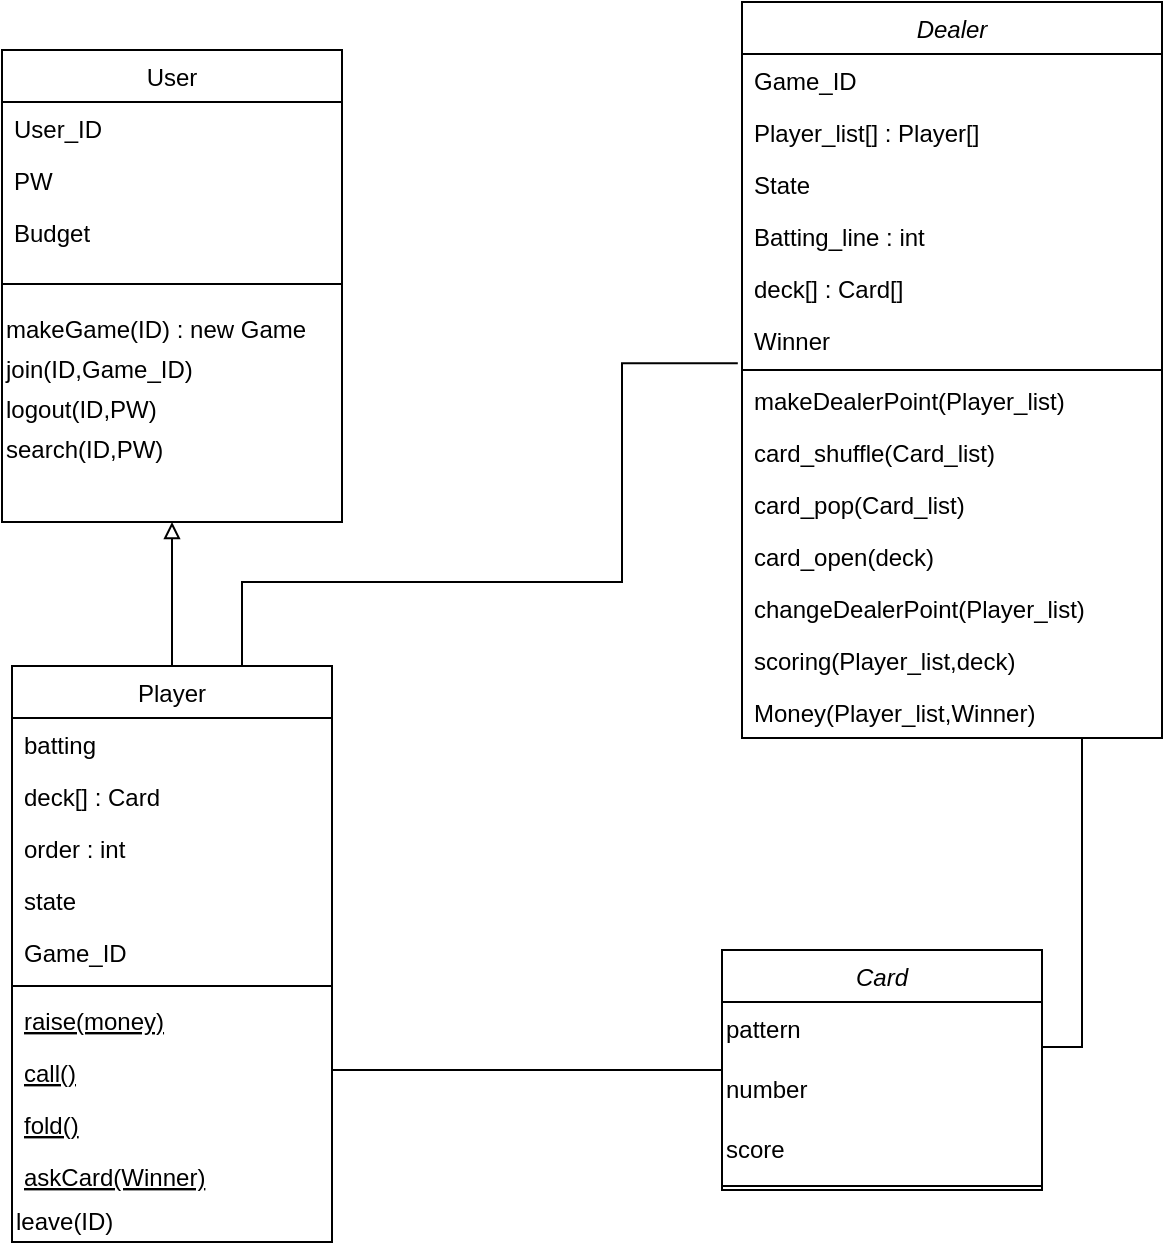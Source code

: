 <mxfile version="15.4.3" type="github">
  <diagram id="C5RBs43oDa-KdzZeNtuy" name="Page-1">
    <mxGraphModel dx="1038" dy="521" grid="1" gridSize="10" guides="1" tooltips="1" connect="1" arrows="1" fold="1" page="1" pageScale="1" pageWidth="827" pageHeight="1169" math="0" shadow="0">
      <root>
        <mxCell id="WIyWlLk6GJQsqaUBKTNV-0" />
        <mxCell id="WIyWlLk6GJQsqaUBKTNV-1" parent="WIyWlLk6GJQsqaUBKTNV-0" />
        <mxCell id="zkfFHV4jXpPFQw0GAbJ--0" value="Card" style="swimlane;fontStyle=2;align=center;verticalAlign=top;childLayout=stackLayout;horizontal=1;startSize=26;horizontalStack=0;resizeParent=1;resizeLast=0;collapsible=1;marginBottom=0;rounded=0;shadow=0;strokeWidth=1;" parent="WIyWlLk6GJQsqaUBKTNV-1" vertex="1">
          <mxGeometry x="490" y="694" width="160" height="120" as="geometry">
            <mxRectangle x="500" y="550" width="160" height="26" as="alternateBounds" />
          </mxGeometry>
        </mxCell>
        <mxCell id="aVy5NgrKJxcInvw91CEX-3" value="&lt;font face=&quot;helvetica&quot;&gt;pattern&amp;nbsp;&lt;/font&gt;" style="text;whiteSpace=wrap;html=1;" parent="zkfFHV4jXpPFQw0GAbJ--0" vertex="1">
          <mxGeometry y="26" width="160" height="30" as="geometry" />
        </mxCell>
        <mxCell id="-oYXn42rG6yn1-tWKpfB-52" value="&lt;font face=&quot;helvetica&quot;&gt;number&amp;nbsp;&lt;/font&gt;" style="text;whiteSpace=wrap;html=1;" parent="zkfFHV4jXpPFQw0GAbJ--0" vertex="1">
          <mxGeometry y="56" width="160" height="30" as="geometry" />
        </mxCell>
        <mxCell id="A0FgUV5dqqbP-1pk_dyr-15" value="&lt;font face=&quot;helvetica&quot;&gt;score&lt;/font&gt;" style="text;whiteSpace=wrap;html=1;" parent="zkfFHV4jXpPFQw0GAbJ--0" vertex="1">
          <mxGeometry y="86" width="160" height="30" as="geometry" />
        </mxCell>
        <mxCell id="zkfFHV4jXpPFQw0GAbJ--4" value="" style="line;html=1;strokeWidth=1;align=left;verticalAlign=middle;spacingTop=-1;spacingLeft=3;spacingRight=3;rotatable=0;labelPosition=right;points=[];portConstraint=eastwest;" parent="zkfFHV4jXpPFQw0GAbJ--0" vertex="1">
          <mxGeometry y="116" width="160" height="4" as="geometry" />
        </mxCell>
        <mxCell id="zkfFHV4jXpPFQw0GAbJ--6" value="Player" style="swimlane;fontStyle=0;align=center;verticalAlign=top;childLayout=stackLayout;horizontal=1;startSize=26;horizontalStack=0;resizeParent=1;resizeLast=0;collapsible=1;marginBottom=0;rounded=0;shadow=0;strokeWidth=1;" parent="WIyWlLk6GJQsqaUBKTNV-1" vertex="1">
          <mxGeometry x="135" y="552" width="160" height="288" as="geometry">
            <mxRectangle x="130" y="380" width="160" height="26" as="alternateBounds" />
          </mxGeometry>
        </mxCell>
        <mxCell id="wgpdF3oQaiWTN_t_1DwK-1" value="batting " style="text;align=left;verticalAlign=top;spacingLeft=4;spacingRight=4;overflow=hidden;rotatable=0;points=[[0,0.5],[1,0.5]];portConstraint=eastwest;" parent="zkfFHV4jXpPFQw0GAbJ--6" vertex="1">
          <mxGeometry y="26" width="160" height="26" as="geometry" />
        </mxCell>
        <mxCell id="-oYXn42rG6yn1-tWKpfB-14" value="deck[] : Card" style="text;align=left;verticalAlign=top;spacingLeft=4;spacingRight=4;overflow=hidden;rotatable=0;points=[[0,0.5],[1,0.5]];portConstraint=eastwest;" parent="zkfFHV4jXpPFQw0GAbJ--6" vertex="1">
          <mxGeometry y="52" width="160" height="26" as="geometry" />
        </mxCell>
        <mxCell id="-oYXn42rG6yn1-tWKpfB-119" value="order : int" style="text;align=left;verticalAlign=top;spacingLeft=4;spacingRight=4;overflow=hidden;rotatable=0;points=[[0,0.5],[1,0.5]];portConstraint=eastwest;" parent="zkfFHV4jXpPFQw0GAbJ--6" vertex="1">
          <mxGeometry y="78" width="160" height="26" as="geometry" />
        </mxCell>
        <mxCell id="-oYXn42rG6yn1-tWKpfB-92" value="state" style="text;align=left;verticalAlign=top;spacingLeft=4;spacingRight=4;overflow=hidden;rotatable=0;points=[[0,0.5],[1,0.5]];portConstraint=eastwest;" parent="zkfFHV4jXpPFQw0GAbJ--6" vertex="1">
          <mxGeometry y="104" width="160" height="26" as="geometry" />
        </mxCell>
        <mxCell id="-oYXn42rG6yn1-tWKpfB-117" value="Game_ID" style="text;align=left;verticalAlign=top;spacingLeft=4;spacingRight=4;overflow=hidden;rotatable=0;points=[[0,0.5],[1,0.5]];portConstraint=eastwest;" parent="zkfFHV4jXpPFQw0GAbJ--6" vertex="1">
          <mxGeometry y="130" width="160" height="26" as="geometry" />
        </mxCell>
        <mxCell id="zkfFHV4jXpPFQw0GAbJ--9" value="" style="line;html=1;strokeWidth=1;align=left;verticalAlign=middle;spacingTop=-1;spacingLeft=3;spacingRight=3;rotatable=0;labelPosition=right;points=[];portConstraint=eastwest;" parent="zkfFHV4jXpPFQw0GAbJ--6" vertex="1">
          <mxGeometry y="156" width="160" height="8" as="geometry" />
        </mxCell>
        <mxCell id="zkfFHV4jXpPFQw0GAbJ--10" value="raise(money)" style="text;align=left;verticalAlign=top;spacingLeft=4;spacingRight=4;overflow=hidden;rotatable=0;points=[[0,0.5],[1,0.5]];portConstraint=eastwest;fontStyle=4" parent="zkfFHV4jXpPFQw0GAbJ--6" vertex="1">
          <mxGeometry y="164" width="160" height="26" as="geometry" />
        </mxCell>
        <mxCell id="wgpdF3oQaiWTN_t_1DwK-2" value="call()" style="text;align=left;verticalAlign=top;spacingLeft=4;spacingRight=4;overflow=hidden;rotatable=0;points=[[0,0.5],[1,0.5]];portConstraint=eastwest;fontStyle=4" parent="zkfFHV4jXpPFQw0GAbJ--6" vertex="1">
          <mxGeometry y="190" width="160" height="26" as="geometry" />
        </mxCell>
        <mxCell id="wgpdF3oQaiWTN_t_1DwK-3" value="fold()" style="text;align=left;verticalAlign=top;spacingLeft=4;spacingRight=4;overflow=hidden;rotatable=0;points=[[0,0.5],[1,0.5]];portConstraint=eastwest;fontStyle=4" parent="zkfFHV4jXpPFQw0GAbJ--6" vertex="1">
          <mxGeometry y="216" width="160" height="26" as="geometry" />
        </mxCell>
        <mxCell id="-oYXn42rG6yn1-tWKpfB-141" value="askCard(Winner)" style="text;align=left;verticalAlign=top;spacingLeft=4;spacingRight=4;overflow=hidden;rotatable=0;points=[[0,0.5],[1,0.5]];portConstraint=eastwest;fontStyle=4" parent="zkfFHV4jXpPFQw0GAbJ--6" vertex="1">
          <mxGeometry y="242" width="160" height="26" as="geometry" />
        </mxCell>
        <mxCell id="-oYXn42rG6yn1-tWKpfB-23" value="leave(ID)" style="text;html=1;align=left;verticalAlign=middle;resizable=0;points=[];autosize=1;strokeColor=none;fillColor=none;" parent="zkfFHV4jXpPFQw0GAbJ--6" vertex="1">
          <mxGeometry y="268" width="160" height="20" as="geometry" />
        </mxCell>
        <mxCell id="zkfFHV4jXpPFQw0GAbJ--12" value="" style="endArrow=none;endSize=10;endFill=0;shadow=0;strokeWidth=1;rounded=0;edgeStyle=elbowEdgeStyle;elbow=vertical;verticalAlign=top;" parent="WIyWlLk6GJQsqaUBKTNV-1" source="zkfFHV4jXpPFQw0GAbJ--6" target="zkfFHV4jXpPFQw0GAbJ--0" edge="1">
          <mxGeometry width="160" relative="1" as="geometry">
            <mxPoint x="310" y="313" as="sourcePoint" />
            <mxPoint x="310" y="313" as="targetPoint" />
          </mxGeometry>
        </mxCell>
        <mxCell id="-oYXn42rG6yn1-tWKpfB-21" style="edgeStyle=orthogonalEdgeStyle;rounded=0;orthogonalLoop=1;jettySize=auto;html=1;endArrow=none;endFill=0;exitX=-0.01;exitY=0.946;exitDx=0;exitDy=0;exitPerimeter=0;" parent="WIyWlLk6GJQsqaUBKTNV-1" source="-oYXn42rG6yn1-tWKpfB-129" edge="1">
          <mxGeometry relative="1" as="geometry">
            <mxPoint x="215" y="552" as="targetPoint" />
            <Array as="points">
              <mxPoint x="440" y="401" />
              <mxPoint x="440" y="510" />
              <mxPoint x="250" y="510" />
              <mxPoint x="250" y="552" />
            </Array>
          </mxGeometry>
        </mxCell>
        <mxCell id="-oYXn42rG6yn1-tWKpfB-140" style="edgeStyle=orthogonalEdgeStyle;rounded=0;orthogonalLoop=1;jettySize=auto;html=1;entryX=1;entryY=0.75;entryDx=0;entryDy=0;endArrow=none;endFill=0;" parent="WIyWlLk6GJQsqaUBKTNV-1" source="wgpdF3oQaiWTN_t_1DwK-4" target="aVy5NgrKJxcInvw91CEX-3" edge="1">
          <mxGeometry relative="1" as="geometry">
            <Array as="points">
              <mxPoint x="670" y="743" />
            </Array>
          </mxGeometry>
        </mxCell>
        <mxCell id="wgpdF3oQaiWTN_t_1DwK-4" value="Dealer" style="swimlane;fontStyle=2;align=center;verticalAlign=top;childLayout=stackLayout;horizontal=1;startSize=26;horizontalStack=0;resizeParent=1;resizeLast=0;collapsible=1;marginBottom=0;rounded=0;shadow=0;strokeWidth=1;" parent="WIyWlLk6GJQsqaUBKTNV-1" vertex="1">
          <mxGeometry x="500" y="220" width="210" height="368" as="geometry">
            <mxRectangle x="230" y="140" width="160" height="26" as="alternateBounds" />
          </mxGeometry>
        </mxCell>
        <mxCell id="-oYXn42rG6yn1-tWKpfB-24" value="Game_ID" style="text;align=left;verticalAlign=top;spacingLeft=4;spacingRight=4;overflow=hidden;rotatable=0;points=[[0,0.5],[1,0.5]];portConstraint=eastwest;" parent="wgpdF3oQaiWTN_t_1DwK-4" vertex="1">
          <mxGeometry y="26" width="210" height="26" as="geometry" />
        </mxCell>
        <mxCell id="wgpdF3oQaiWTN_t_1DwK-10" value="Player_list[] : Player[]" style="text;align=left;verticalAlign=top;spacingLeft=4;spacingRight=4;overflow=hidden;rotatable=0;points=[[0,0.5],[1,0.5]];portConstraint=eastwest;" parent="wgpdF3oQaiWTN_t_1DwK-4" vertex="1">
          <mxGeometry y="52" width="210" height="26" as="geometry" />
        </mxCell>
        <mxCell id="-oYXn42rG6yn1-tWKpfB-121" value="State" style="text;align=left;verticalAlign=top;spacingLeft=4;spacingRight=4;overflow=hidden;rotatable=0;points=[[0,0.5],[1,0.5]];portConstraint=eastwest;" parent="wgpdF3oQaiWTN_t_1DwK-4" vertex="1">
          <mxGeometry y="78" width="210" height="26" as="geometry" />
        </mxCell>
        <mxCell id="-oYXn42rG6yn1-tWKpfB-128" value="Batting_line : int" style="text;align=left;verticalAlign=top;spacingLeft=4;spacingRight=4;overflow=hidden;rotatable=0;points=[[0,0.5],[1,0.5]];portConstraint=eastwest;" parent="wgpdF3oQaiWTN_t_1DwK-4" vertex="1">
          <mxGeometry y="104" width="210" height="26" as="geometry" />
        </mxCell>
        <mxCell id="-oYXn42rG6yn1-tWKpfB-126" value="deck[] : Card[]" style="text;align=left;verticalAlign=top;spacingLeft=4;spacingRight=4;overflow=hidden;rotatable=0;points=[[0,0.5],[1,0.5]];portConstraint=eastwest;" parent="wgpdF3oQaiWTN_t_1DwK-4" vertex="1">
          <mxGeometry y="130" width="210" height="26" as="geometry" />
        </mxCell>
        <mxCell id="-oYXn42rG6yn1-tWKpfB-129" value="Winner" style="text;align=left;verticalAlign=top;spacingLeft=4;spacingRight=4;overflow=hidden;rotatable=0;points=[[0,0.5],[1,0.5]];portConstraint=eastwest;" parent="wgpdF3oQaiWTN_t_1DwK-4" vertex="1">
          <mxGeometry y="156" width="210" height="26" as="geometry" />
        </mxCell>
        <mxCell id="wgpdF3oQaiWTN_t_1DwK-8" value="" style="line;html=1;strokeWidth=1;align=left;verticalAlign=middle;spacingTop=-1;spacingLeft=3;spacingRight=3;rotatable=0;labelPosition=right;points=[];portConstraint=eastwest;" parent="wgpdF3oQaiWTN_t_1DwK-4" vertex="1">
          <mxGeometry y="182" width="210" height="4" as="geometry" />
        </mxCell>
        <mxCell id="-oYXn42rG6yn1-tWKpfB-138" value="makeDealerPoint(Player_list)" style="text;align=left;verticalAlign=top;spacingLeft=4;spacingRight=4;overflow=hidden;rotatable=0;points=[[0,0.5],[1,0.5]];portConstraint=eastwest;" parent="wgpdF3oQaiWTN_t_1DwK-4" vertex="1">
          <mxGeometry y="186" width="210" height="26" as="geometry" />
        </mxCell>
        <mxCell id="-oYXn42rG6yn1-tWKpfB-131" value="card_shuffle(Card_list)" style="text;align=left;verticalAlign=top;spacingLeft=4;spacingRight=4;overflow=hidden;rotatable=0;points=[[0,0.5],[1,0.5]];portConstraint=eastwest;" parent="wgpdF3oQaiWTN_t_1DwK-4" vertex="1">
          <mxGeometry y="212" width="210" height="26" as="geometry" />
        </mxCell>
        <mxCell id="-oYXn42rG6yn1-tWKpfB-132" value="card_pop(Card_list)" style="text;align=left;verticalAlign=top;spacingLeft=4;spacingRight=4;overflow=hidden;rotatable=0;points=[[0,0.5],[1,0.5]];portConstraint=eastwest;" parent="wgpdF3oQaiWTN_t_1DwK-4" vertex="1">
          <mxGeometry y="238" width="210" height="26" as="geometry" />
        </mxCell>
        <mxCell id="-oYXn42rG6yn1-tWKpfB-133" value="card_open(deck)" style="text;align=left;verticalAlign=top;spacingLeft=4;spacingRight=4;overflow=hidden;rotatable=0;points=[[0,0.5],[1,0.5]];portConstraint=eastwest;" parent="wgpdF3oQaiWTN_t_1DwK-4" vertex="1">
          <mxGeometry y="264" width="210" height="26" as="geometry" />
        </mxCell>
        <mxCell id="-oYXn42rG6yn1-tWKpfB-139" value="changeDealerPoint(Player_list)" style="text;align=left;verticalAlign=top;spacingLeft=4;spacingRight=4;overflow=hidden;rotatable=0;points=[[0,0.5],[1,0.5]];portConstraint=eastwest;" parent="wgpdF3oQaiWTN_t_1DwK-4" vertex="1">
          <mxGeometry y="290" width="210" height="26" as="geometry" />
        </mxCell>
        <mxCell id="-oYXn42rG6yn1-tWKpfB-134" value="scoring(Player_list,deck)" style="text;align=left;verticalAlign=top;spacingLeft=4;spacingRight=4;overflow=hidden;rotatable=0;points=[[0,0.5],[1,0.5]];portConstraint=eastwest;" parent="wgpdF3oQaiWTN_t_1DwK-4" vertex="1">
          <mxGeometry y="316" width="210" height="26" as="geometry" />
        </mxCell>
        <mxCell id="-oYXn42rG6yn1-tWKpfB-135" value="Money(Player_list,Winner)" style="text;align=left;verticalAlign=top;spacingLeft=4;spacingRight=4;overflow=hidden;rotatable=0;points=[[0,0.5],[1,0.5]];portConstraint=eastwest;" parent="wgpdF3oQaiWTN_t_1DwK-4" vertex="1">
          <mxGeometry y="342" width="210" height="26" as="geometry" />
        </mxCell>
        <mxCell id="-oYXn42rG6yn1-tWKpfB-63" style="edgeStyle=orthogonalEdgeStyle;rounded=0;orthogonalLoop=1;jettySize=auto;html=1;endArrow=block;endFill=0;exitX=0.5;exitY=0;exitDx=0;exitDy=0;" parent="WIyWlLk6GJQsqaUBKTNV-1" source="zkfFHV4jXpPFQw0GAbJ--6" target="-oYXn42rG6yn1-tWKpfB-83" edge="1">
          <mxGeometry relative="1" as="geometry">
            <mxPoint x="210" y="290" as="sourcePoint" />
            <mxPoint x="210" y="490" as="targetPoint" />
          </mxGeometry>
        </mxCell>
        <mxCell id="-oYXn42rG6yn1-tWKpfB-83" value="User" style="swimlane;fontStyle=0;align=center;verticalAlign=top;childLayout=stackLayout;horizontal=1;startSize=26;horizontalStack=0;resizeParent=1;resizeLast=0;collapsible=1;marginBottom=0;rounded=0;shadow=0;strokeWidth=1;" parent="WIyWlLk6GJQsqaUBKTNV-1" vertex="1">
          <mxGeometry x="130" y="244" width="170" height="236" as="geometry">
            <mxRectangle x="130" y="380" width="160" height="26" as="alternateBounds" />
          </mxGeometry>
        </mxCell>
        <mxCell id="-oYXn42rG6yn1-tWKpfB-1" value="User_ID &#xa;" style="text;align=left;verticalAlign=top;spacingLeft=4;spacingRight=4;overflow=hidden;rotatable=0;points=[[0,0.5],[1,0.5]];portConstraint=eastwest;" parent="-oYXn42rG6yn1-tWKpfB-83" vertex="1">
          <mxGeometry y="26" width="170" height="26" as="geometry" />
        </mxCell>
        <mxCell id="-oYXn42rG6yn1-tWKpfB-2" value="PW" style="text;align=left;verticalAlign=top;spacingLeft=4;spacingRight=4;overflow=hidden;rotatable=0;points=[[0,0.5],[1,0.5]];portConstraint=eastwest;" parent="-oYXn42rG6yn1-tWKpfB-83" vertex="1">
          <mxGeometry y="52" width="170" height="26" as="geometry" />
        </mxCell>
        <mxCell id="-oYXn42rG6yn1-tWKpfB-80" value="Budget" style="text;align=left;verticalAlign=top;spacingLeft=4;spacingRight=4;overflow=hidden;rotatable=0;points=[[0,0.5],[1,0.5]];portConstraint=eastwest;" parent="-oYXn42rG6yn1-tWKpfB-83" vertex="1">
          <mxGeometry y="78" width="170" height="26" as="geometry" />
        </mxCell>
        <mxCell id="-oYXn42rG6yn1-tWKpfB-87" value="" style="line;html=1;strokeWidth=1;align=left;verticalAlign=middle;spacingTop=-1;spacingLeft=3;spacingRight=3;rotatable=0;labelPosition=right;points=[];portConstraint=eastwest;" parent="-oYXn42rG6yn1-tWKpfB-83" vertex="1">
          <mxGeometry y="104" width="170" height="26" as="geometry" />
        </mxCell>
        <mxCell id="-oYXn42rG6yn1-tWKpfB-115" value="makeGame(ID) : new Game&amp;nbsp;" style="text;html=1;align=left;verticalAlign=middle;resizable=0;points=[];autosize=1;strokeColor=none;fillColor=none;" parent="-oYXn42rG6yn1-tWKpfB-83" vertex="1">
          <mxGeometry y="130" width="170" height="20" as="geometry" />
        </mxCell>
        <mxCell id="-oYXn42rG6yn1-tWKpfB-10" value="join(ID,Game_ID)&amp;nbsp;" style="text;html=1;align=left;verticalAlign=middle;resizable=0;points=[];autosize=1;strokeColor=none;fillColor=none;" parent="-oYXn42rG6yn1-tWKpfB-83" vertex="1">
          <mxGeometry y="150" width="170" height="20" as="geometry" />
        </mxCell>
        <mxCell id="-oYXn42rG6yn1-tWKpfB-38" value="logout(ID,PW)" style="text;html=1;align=left;verticalAlign=middle;resizable=0;points=[];autosize=1;strokeColor=none;fillColor=none;" parent="-oYXn42rG6yn1-tWKpfB-83" vertex="1">
          <mxGeometry y="170" width="170" height="20" as="geometry" />
        </mxCell>
        <mxCell id="-oYXn42rG6yn1-tWKpfB-39" value="search(ID,PW)" style="text;html=1;align=left;verticalAlign=middle;resizable=0;points=[];autosize=1;strokeColor=none;fillColor=none;" parent="-oYXn42rG6yn1-tWKpfB-83" vertex="1">
          <mxGeometry y="190" width="170" height="20" as="geometry" />
        </mxCell>
      </root>
    </mxGraphModel>
  </diagram>
</mxfile>
